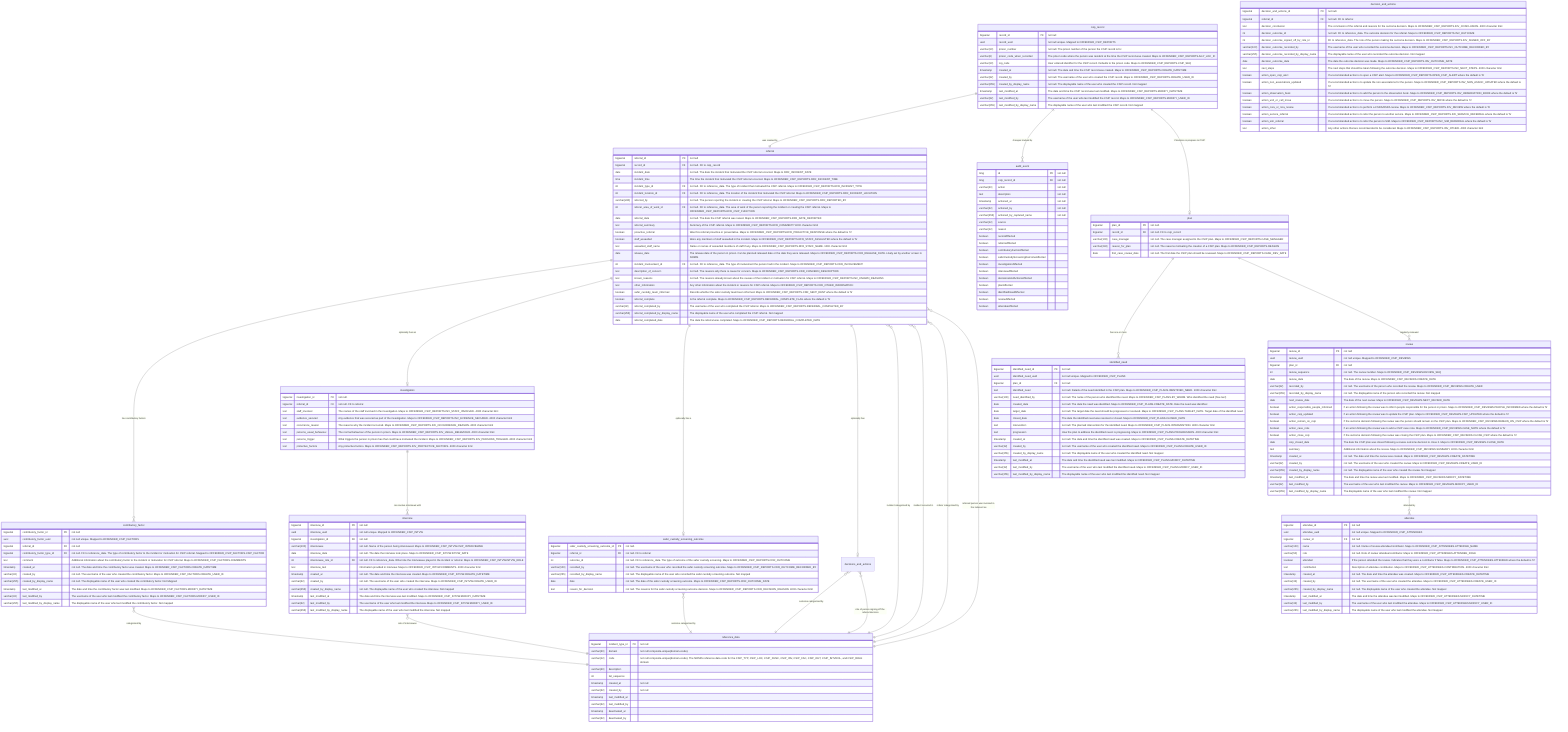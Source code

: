 erDiagram
    csip_record ||--|| referral : "was created by"
    csip_record ||--o{ audit_event : "changes tracked by"
    referral ||--o{ contributory_factor : "has contributory factors"
    referral ||--o| investigation : "optionally has an"
    referral ||--o| safer_custody_screening_outcome : "optionally has a"
    investigation ||--o{ interview : "can involve interviews with"
    referral ||--o| decisions_and_actions : "optionally has"
    csip_record ||--o| plan : "if decision is progress to CSIP"
    plan ||--o{ identified_need : "has one or more"
    plan ||--o{ review : "regularly reviewed"
    review ||--o{ attendee : "attended by"
    referral }o--|| reference_data : "incident categorised by"
    referral }o--|| reference_data : "incident occurred in"
    referral }o--|| reference_data : "referer categorised by"
    referral }o--|| reference_data : "referred person was involved in the indecent as"
    safer_custody_screening_outcome }o--|| reference_data : "outcome categorised by"
    interview }o--|| reference_data : "role of interviewee"
    decisions_and_actions }o--|| reference_data : "outcome categorised by"
    decisions_and_actions }o--|| reference_data : "role of person signing off the referral decision"
    contributory_factor }o--|| reference_data : "categorised by"

    csip_record {
        bigserial record_id PK "not null"
        uuid record_uuid "not null unique. Mapped to OFFENDER_CSIP_REPORTS"
        varchar(10) prison_number "not null. The prison number of the person the CSIP record is for"
        varchar(6) prison_code_when_recorded "The prison code where the person was resident at the time the CSIP record was created. Maps to OFFENDER_CSIP_REPORTS.AGY_LOC_ID"
        varchar(10) log_code "User entered identifier for the CSIP record. Defaults to the prison code. Maps to OFFENDER_CSIP_REPORTS.CSIP_SEQ"
        timestamp created_at "not null. The date and time the CSIP record was created. Maps to OFFENDER_CSIP_REPORTS.CREATE_DATETIME"
        varchar(32) created_by "not null. The username of the user who created the CSIP record. Maps to OFFENDER_CSIP_REPORTS.CREATE_USER_ID"
        varchar(255) created_by_display_name "not null. The displayable name of the user who created the CSIP record. Not mapped"
        timestamp last_modified_at "The date and time the CSIP record was last modified. Maps to OFFENDER_CSIP_REPORTS.MODIFY_DATETIME"
        varchar(32) last_modified_by "The username of the user who last modified the CSIP record. Maps to OFFENDER_CSIP_REPORTS.MODIFY_USER_ID"
        varchar(255) last_modified_by_display_name "The displayable name of the user who last modified the CSIP record. Not mapped"
    }

    referral {
        bigserial referral_id PK "not null"
        bigserial record_id FK "not null. FK to csip_record"
        date incident_date "not null. The date the incident that motivated the CSIP referral occurred. Maps to RFR_INCIDENT_DATE"
        time incident_time "The time the incident that motivated the CSIP referral occurred. Maps to OFFENDER_CSIP_REPORTS.RFR_INCIDENT_TIME"
        int incident_type_id FK "not null. FK to reference_data. The type of incident that motivated the CSIP referral. Maps to OFFENDER_CSIP_REPORTS.RFR_INCIDENT_TYPE"
        int incident_location_id FK "not null. FK to reference_data. The location of the incident that motivated the CSIP referral. Maps to OFFENDER_CSIP_REPORTS.RFR_INCIDENT_LOCATION"
        varchar(240) referred_by "not null. The person reporting the incident or creating the CSIP referral. Maps to OFFENDER_CSIP_REPORTS.RFR_REPORTED_BY"
        int referer_area_of_work_id FK "not null. FK to reference_data. The area of work of the person reporting the incident or creating the CSIP referral. Maps to OFFENDER_CSIP_REPORTS.RFR_CSIP_FUNCTION"
        date referral_date "not null. The date the CSIP referral was raised. Maps to OFFENDER_CSIP_REPORTS.RFR_DATE_REPORTED"
        text referral_summary "Summary of the CSIP referral. Maps to OFFENDER_CSIP_REPORTS.RFR_COMMENT? 4000 character limit"
        boolean proactive_referral "Was this referral proactive or preventative. Maps to OFFENDER_CSIP_REPORTS.RFR_PROACTIVE_RESPONSE where the default is 'N'"
        boolean staff_assaulted "Were any members of staff assaulted in the incident. Maps to OFFENDER_CSIP_REPORTS.RFR_STAFF_ASSAULTED where the default is 'N'"
        text assaulted_staff_name "Name or names of assaulted members of staff if any. Maps to OFFENDER_CSIP_REPORTS.RFR_STAFF_NAME. 1000 character limit"
        date release_date "The release date of the person in prison. Can be planned released date or the date they were released. Maps to OFFENDER_CSIP_REPORTS.CDR_RELEASE_DATE. Likely set by another screen in NOMIS"
        int incident_involvement_id FK "not null. FK to reference_data. The type of involvement the person had in the incident. Maps to OFFENDER_CSIP_REPORTS.CDR_INVOLVEMENT"
        text description_of_concern "not null. The reasons why there is cause for concern. Maps to OFFENDER_CSIP_REPORTS.CDR_CONCERN_DESCRIPTION"
        text known_reasons "not null. The reasons already known about the causes of the incident or motivation for CSIP referral. Maps to OFFENDER_CSIP_REPORTS.INV_KNOWN_REASONS"
        text other_information "Any other information about the incident or reasons for CSIP referral. Maps to OFFENDER_CSIP_REPORTS.CDR_OTHER_INFORMATION"
        boolean safer_custody_team_informed "Records whether the safer custody team been informed. Maps to OFFENDER_CSIP_REPORTS.CDR_SENT_DENT where the default is 'N'"
        boolean referral_complete "Is the referral complete. Maps to OFFENDER_CSIP_REPORTS.REFERRAL_COMPLETE_FLAG where the default is 'N'"
        varchar(32) referral_completed_by "The username of the user who completed the CSIP referral. Maps to OFFENDER_CSIP_REPORTS.REFERRAL_COMPLETED_BY"
        varchar(255) referral_completed_by_display_name "The displayable name of the user who completed the CSIP referral. Not mapped"
        date referral_completed_date "The date the referral was completed. Maps to OFFENDER_CSIP_REPORTS.REFERRAL_COMPLETED_DATE"
    }

    contributory_factor {
        bigserial contributory_factor_id PK "not null"
        uuid contributory_factor_uuid "not null unique. Mapped to OFFENDER_CSIP_FACTORS"
        bigserial referral_id FK "not null"
        bigserial contributory_factor_type_id FK "not null. FK to reference_data. The type of contributory factor to the incident or motivation for CSIP referral. Mapped to OFFENDER_CSIP_FACTORS.CSIP_FACTOR"
        text comment "Additional information about the contributory factor to the incident or motivation for CSIP referral. Maps to OFFENDER_CSIP_FACTORS.COMMENTS"
        timestamp created_at "not null. The date and time the contributory factor was created. Maps to OFFENDER_CSIP_FACTORS.CREATE_DATETIME"
        varchar(32) created_by "not null. The username of the user who created the contributory factor. Maps to OFFENDER_CSIP_FACTORS.CREATE_USER_ID"
        varchar(255) created_by_display_name "not null. The displayable name of the user who created the contributory factor. Not Mapped"
        timestamp last_modified_at "The date and time the contributory factor was last modified. Maps to OFFENDER_CSIP_FACTORS.MODIFY_DATETIME"
        varchar(32) last_modified_by "The username of the user who last modified the contributory factor. Maps to OFFENDER_CSIP_FACTORS.MODIFY_USER_ID"
        varchar(255) last_modified_by_display_name "The displayable name of the user who last modified the contributory factor. Not mapped"
    }

    safer_custody_screening_outcome {
        bigserial safer_custody_screening_outcome_id PK "not null."
        bigserial referral_id FK "not null. FK to referral"
        int outcome_id "not null. FK to reference_data. The type of outcome of the safer custody screening. Maps to OFFENDER_CSIP_REPORTS.CDR_OUTCOME"
        varchar(100) recorded_by "not null. The username of the user who recorded the safer custody screening outcome. Maps to OFFENDER_CSIP_REPORTS.CDR_OUTCOME_RECORDED_BY"
        varchar(255) recorded_by_display_name "not null. The displayable name of the user who recorded the safer custody screening outcome. Not mapped"
        date date "not null. The date of the safer custody screening outcome. Maps to OFFENDER_CSIP_REPORTS.CDR_OUTCOME_DATE"
        text reason_for_decision "not null. The reasons for the safer custody screening outcome decision. Maps to OFFENDER_CSIP_REPORTS.CDR_DECISION_REASON. 4000 character limit"
    }

    investigation {
        bigserial investigation_id PK "not null."
        bigserial referral_id FK "not null. FK to referral"
        text staff_involved "The names of the staff involved in the investigation. Maps to OFFENDER_CSIP_REPORTS.INV_STAFF_INVOLVED. 4000 character limit"
        text evidence_secured "Any evidence that was secured as part of the investigation. Maps to OFFENDER_CSIP_REPORTS.INV_EVIDENCE_SECURED. 4000 character limit"
        text occurrence_reason "The reasons why the incident occurred. Maps to OFFENDER_CSIP_REPORTS.INV_OCCURRENCE_REASON. 4000 character limit"
        text persons_usual_behaviour "The normal behaviour of the person in prison. Maps to OFFENDER_CSIP_REPORTS.INV_USUAL_BEHAVIOUR. 4000 character limit"
        text persons_trigger "What triggers the person in prison has that could have motivated the incident. Maps to OFFENDER_CSIP_REPORTS.INV_PERSONS_TRIGGER. 4000 character limit"
        text protective_factors "Any protective factors. Maps to OFFENDER_CSIP_REPORTS.INV_PROTECTIVE_FACTORS. 4000 character limit"
    }

    interview {
        bigserial interview_id PK "not null"
        uuid interview_uuid "not null unique. Mapped to OFFENDER_CSIP_INTVW"
        bigserial investigation_id FK "not null"
        varchar(100) interviewee "not null. Name of the person being interviewed. Maps to OFFENDER_CSIP_INTVW.CSIP_INTERVIEWEE"
        date interview_date "not null. The date the interview took place. Maps to OFFENDER_CSIP_INTVW.INTVW_DATE"
        int interviewee_role_id FK "not null. FK to reference_data. What role the interviewee played in the incident or referral. Maps to OFFENDER_CSIP_INTVW.INTVW_ROLE"
        text interview_text "Information provided in interview. Maps to OFFENDER_CSIP_INTVW.COMMENTS. 4000 character limit"
        timestamp created_at "not null. The date and time the interview was created. Maps to OFFENDER_CSIP_INTVW.CREATE_DATETIME"
        varchar(32) created_by "not null. The username of the user who created the interview. Maps to OFFENDER_CSIP_INTVW.CREATE_USER_ID"
        varchar(255) created_by_display_name "not null. The displayable name of the user who created the interview. Not mapped"
        timestamp last_modified_at "The date and time the interview was last modified. Maps to OFFENDER_CSIP_INTVW.MODIFY_DATETIME"
        varchar(32) last_modified_by "The username of the user who last modified the interview. Maps to OFFENDER_CSIP_INTVW.MODIFY_USER_ID"
        varchar(255) last_modified_by_display_name "The displayable name of the user who last modified the interview. Not mapped"
    }

    decision_and_actions {
        bigserial decision_and_actions_id PK "not null."
        bigserial referral_id FK "not null. FK to referral"
        text decision_conclusion "The conclusion of the referral and reasons for the outcome decision. Maps to OFFENDER_CSIP_REPORTS.INV_CONCLUSION. 4000 character limit"
        int decision_outcome_id "not null. FK to reference_data. The outcome decision for the referral. Maps to OFFENDER_CSIP_REPORTS.INV_OUTCOME"
        int decision_outcome_signed_off_by_role_id "FK to reference_data. The role of the person making the outcome decision. Maps to OFFENDER_CSIP_REPORTS.INV_SIGNED_OFF_BY"
        varchar(100) decision_outcome_recorded_by "The username of the user who recorded the outcome decision. Maps to OFFENDER_CSIP_REPORTS.INV_OUTCOME_RECORDED_BY"
        varchar(255) decision_outcome_recorded_by_display_name "The displayable name of the user who recorded the outcome decision. Not mapped"
        date decision_outcome_date "The date the outcome decision was made. Maps to OFFENDER_CSIP_REPORTS.INV_OUTCOME_DATE"
        text next_steps "The next steps that should be taken following the outcome decision. Maps to OFFENDER_CSIP_REPORTS.INV_NEXT_STEPS. 4000 character limit"
        boolean action_open_csip_alert "If a recommended action is to open a CSIP alert. Maps to OFFENDER_CSIP_REPORTS.OPEN_CSIP_ALERT where the default is 'N'"
        boolean action_non_associations_updated "If a recommended action is to update the non associations for the person. Maps to OFFENDER_CSIP_REPORTS.INV_NON_ASSOC_UPDATED where the default is 'N'"
        boolean action_observation_book "If a recommended action is to add the person to the observation book. Maps to OFFENDER_CSIP_REPORTS.INV_OBSERVATION_BOOK where the default is 'N'"
        boolean action_unit_or_cell_move "If a recommended action is to move the person. Maps to OFFENDER_CSIP_REPORTS.INV_MOVE where the default is 'N'"
        boolean action_csra_or_rsra_review "If a recommended action is to perform a CSRA/RSRA review. Maps to OFFENDER_CSIP_REPORTS.INV_REVIEW where the default is 'N'"
        boolean action_service_referral "If a recommended action is to refer the person to another service. Maps to OFFENDER_CSIP_REPORTS.INV_SERVICE_REFERRAL where the default is 'N'"
        boolean action_sim_referral "If a recommended action is to refer the person to SIM. Maps to OFFENDER_CSIP_REPORTS.INV_SIM_REFERRAL where the default is 'N'"
        text action_other "Any other actions that are recommended to be considered. Maps to OFFENDER_CSIP_REPORTS.INV_OTHER. 4000 character limit"
    }

    plan {
        bigserial plan_id PK "not null."
        bigserial record_id FK "not null. FK to csip_record"
        varchar(100) case_manager "not null. The case manager assigned to the CSIP plan. Maps to OFFENDER_CSIP_REPORTS.CASE_MANAGER"
        varchar(240) reason_for_plan "not null. The reasons motivating the creation of a CSIP plan. Maps to OFFENDER_CSIP_REPORTS.REASON"
        date first_case_review_date "not null. The first date the CSIP plan should be reviewed. Maps to OFFENDER_CSIP_REPORTS.CASE_REV_DATE"
    }

    identified_need {
        bigserial identified_need_id PK "not null"
        uuid identified_need_uuid "not null unique. Mapped to OFFENDER_CSIP_PLANS"
        bigserial plan_id FK "not null"
        text identified_need "not null. Details of the need identified in the CSIP plan. Maps to OFFENDER_CSIP_PLANS.IDENTIFIED_NEED. 1000 character limit"
        varchar(100) need_identified_by "not null. The name of the person who identified the need. Maps to OFFENDER_CSIP_PLANS.BY_WHOM. Who identified the need (free text)"
        date created_date "not null. The date the need was identified. Maps to OFFENDER_CSIP_PLANS.CREATE_DATE. Date the need was identified"
        date target_date "not null. The target date the need should be progressed or resolved. Maps to OFFENDER_CSIP_PLANS.TARGET_DATE. Target date of the identified need"
        date closed_date "The date the identified need was resolved or closed. Maps to OFFENDER_CSIP_PLANS.CLOSED_DATE"
        text intervention "not null. The planned intervention for the identified need. Maps to OFFENDER_CSIP_PLANS.INTERVENTION. 4000 character limit"
        text progression "How the plan to address the identified need. is progressing. Maps to OFFENDER_CSIP_PLANS.PROGRESSION. 4000 character limit"
        timestamp created_at "not null. The date and time the identified need was created. Maps to OFFENDER_CSIP_PLANS.CREATE_DATETIME"
        varchar(32) created_by "not null. The username of the user who created the identified need. Maps to OFFENDER_CSIP_PLANS.CREATE_USER_ID"
        varchar(255) created_by_display_name "not null. The displayable name of the user who created the identified need. Not mapped"
        timestamp last_modified_at "The date and time the identified need was last modified. Maps to OFFENDER_CSIP_PLANS.MODIFY_DATETIME"
        varchar(32) last_modified_by "The username of the user who last modified the identified need. Maps to OFFENDER_CSIP_PLANS.MODIFY_USER_ID"
        varchar(255) last_modified_by_display_name "The displayable name of the user who last modified the identified need. Not mapped"
    }

    review {
        bigserial review_id PK "not null"
        uuid review_uuid "not null unique. Mapped to OFFENDER_CSIP_REVIEWS"
        bigserial plan_id FK "not null"
        int review_sequence "not null. The review number. Maps to OFFENDER_CSIP_REVIEWS.REVIEW_SEQ"
        date review_date "The date of the review. Maps to OFFENDER_CSIP_REVIEWS.CREATE_DATE"
        varchar(32) recorded_by "not null. The username of the person who recorded the review. Maps to OFFENDER_CSIP_REVIEWS.CREATE_USER"
        varchar(255) recorded_by_display_name "not null. The displayable name of the person who recorded the review. Not mapped"
        date next_review_date "The date of the next review. Maps to OFFENDER_CSIP_REVIEWS.NEXT_REVIEW_DATE"
        boolean action_responsible_people_informed "If an action following the review was to inform people responsible for the person in prison. Maps to OFFENDER_CSIP_REVIEWS.PEOPLE_INFORMED where the default is 'N'"
        boolean action_csip_updated "If an action following the review was to update the CSIP plan. Maps to OFFENDER_CSIP_REVIEWS.CSIP_UPDATED where the default is 'N'"
        boolean action_remain_on_csip "If the outcome decision following the review was the person should remain on the CSIP plan. Maps to OFFENDER_CSIP_REVIEWS.REMAIN_ON_CSIP where the default is 'N'"
        boolean action_case_note "If an action following the review was to add a CSIP case note. Maps to OFFENDER_CSIP_REVIEWS.CASE_NOTE where the default is 'N'"
        boolean action_close_csip "If the outcome decision following the review was closing the CSIP plan. Maps to OFFENDER_CSIP_REVIEWS.CLOSE_CSIP where the default is 'N'"
        date csip_closed_date "The date the CSIP plan was closed following a review outcome decision to close it. Maps to OFFENDER_CSIP_REVIEWS.CLOSE_DATE"
        text summary "Additional information about the review. Maps to OFFENDER_CSIP_REVIEWS.SUMMARY. 4000 character limit"
        timestamp created_at "not null. The date and time the review was created. Maps to OFFENDER_CSIP_REVIEWS.CREATE_DATETIME"
        varchar(32) created_by "not null. The username of the user who created the review. Maps to OFFENDER_CSIP_REVIEWS.CREATE_USER_ID"
        varchar(255) created_by_display_name "not null. The displayable name of the user who created the review. Not mapped"
        timestamp last_modified_at "The date and time the review was last modified. Maps to OFFENDER_CSIP_REVIEWS.MODIFY_DATETIME"
        varchar(32) last_modified_by "The username of the user who last modified the review. Maps to OFFENDER_CSIP_REVIEWS.MODIFY_USER_ID"
        varchar(255) last_modified_by_display_name "The displayable name of the user who last modified the review. Not mapped"
    }

    attendee {
        bigserial attendee_id PK "not null"
        uuid attendee_uuid "not null unique. Mapped to OFFENDER_CSIP_ATTENDEES"
        bigserial review_id FK "not null"
        varchar(100) name "not null. Name of review attendee/contributor. Maps to OFFENDER_CSIP_ATTENDEES.ATTENDEE_NAME"
        varchar(50) role "not null. Role of review attendee/contributor. Maps to OFFENDER_CSIP_ATTENDEES.ATTENDEE_ROLE"
        boolean attended "If the person attended the review. Indicates that they were a contributor if false. Maps to OFFENDER_CSIP_ATTENDEES.ATTENDED where the default is 'N'"
        text contribution "Description of attendee contribution. Maps to OFFENDER_CSIP_ATTENDEES.CONTRIBUTION. 4000 character limit"
        timestamp created_at "not null. The date and time the attendee was created. Maps to OFFENDER_CSIP_ATTENDEES.CREATE_DATETIME"
        varchar(32) created_by "not null. The username of the user who created the attendee. Maps to OFFENDER_CSIP_ATTENDEES.CREATE_USER_ID"
        varchar(255) created_by_display_name "not null. The displayable name of the user who created the attendee. Not mapped"
        timestamp last_modified_at "The date and time the attendee was last modified. Maps to OFFENDER_CSIP_ATTENDEES.MODIFY_DATETIME"
        varchar(32) last_modified_by "The username of the user who last modified the attendee. Maps to OFFENDER_CSIP_ATTENDEES.MODIFY_USER_ID"
        varchar(255) last_modified_by_display_name "The displayable name of the user who last modified the attendee. Not mapped"
    }

    audit_event {
        long id PK "not null"
        long csip_record_id FK "not null"
        varchar(40) action "not null"
        text description "not null"
        timestamp actioned_at "not null"
        varchar(32) actioned_by "not null"
        varchar(255) actioned_by_captured_name "not null"
        varchar(12) source
        varchar(12) reason
        boolean recordAffected
        boolean referralAffected
        boolean contributoryFactorAffected
        boolean saferCustodyScreeningOutcomeAffected
        boolean investigationAffected
        boolean interviewAffected
        boolean decisionsAndActionsAffected
        boolean planAffected
        boolean identifiedNeedAffected
        boolean reviewAffected
        boolean attendeeAffected
    }

    reference_data {
        bigserial incident_type_id PK "not null"
        varchar(30) domain "not null composite-unique(domain+code)."
        varchar(12) code "not null composite-unique(domain+code). The NOMIS reference data code for the CSIP_TYP, CSIP_LOC, CSIP_FUNC, CSIP_INV, CSIP_FAC, CSIP_OUT, CSIP_INTVROL, and CSIP_ROLE domain"
        varchar(40) description
        int list_sequence
        timestamp created_at "not null"
        varchar(32) created_by "not null"
        timestamp last_modified_at
        varchar(32) last_modified_by
        timestamp deactivated_at
        varchar(32) deactivated_by
    }
